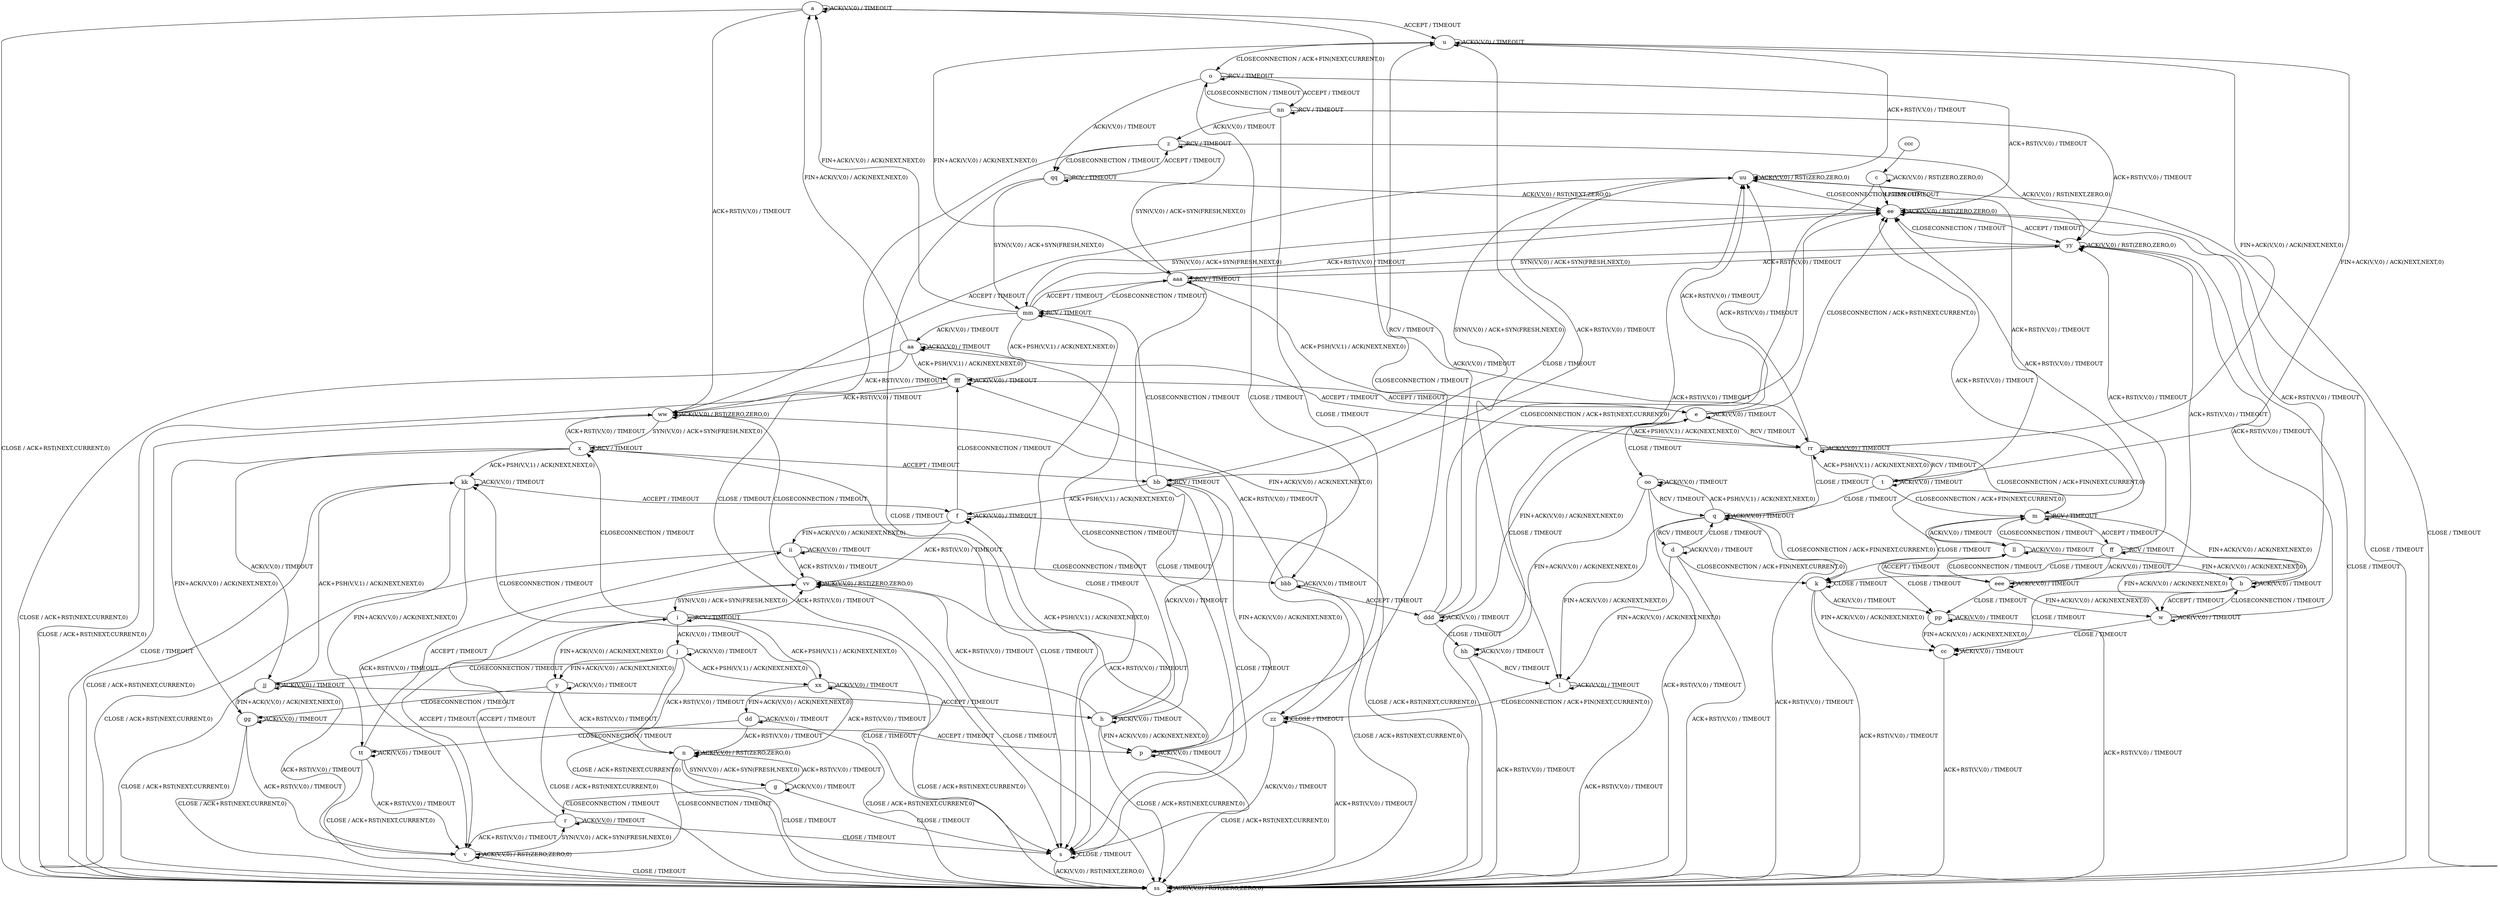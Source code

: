 digraph "" {
	graph ["Incoming time"=371.4681611061096,
		"Outgoing time"=347.6958487033844,
		Output="{'States': 58, 'Transitions': 685, 'Filename': '../results/tcp/TCP_Linux_Server-TCP_Linux_Server-z3-1.dot'}",
		Reference="{'States': 58, 'Transitions': 685, 'Filename': '../subjects/tcp/TCP_Linux_Server.dot'}",
		Solver=z3,
		Updated="{'States': 58, 'Transitions': 685, 'Filename': '../subjects/tcp/TCP_Linux_Server.dot'}",
		"f-measure"=1.0,
		precision=1.0,
		recall=1.0
	];
	a -> a [key=0,
	label="ACK(V,V,0) / TIMEOUT"];
a -> u [key=0,
label="ACCEPT / TIMEOUT"];
a -> ss [key=0,
label="CLOSE / ACK+RST(NEXT,CURRENT,0)"];
a -> ww [key=0,
label="ACK+RST(V,V,0) / TIMEOUT"];
b -> b [key=0,
label="ACK(V,V,0) / TIMEOUT"];
b -> w [key=0,
label="ACCEPT / TIMEOUT"];
b -> cc [key=0,
label="CLOSE / TIMEOUT"];
b -> ee [key=0,
label="ACK+RST(V,V,0) / TIMEOUT"];
c -> c [key=0,
label="ACK(V,V,0) / RST(ZERO,ZERO,0)"];
c -> ee [key=0,
label="LISTEN / TIMEOUT"];
c -> ss [key=0,
label="CLOSE / TIMEOUT"];
d -> d [key=0,
label="ACK(V,V,0) / TIMEOUT"];
d -> k [key=0,
label="CLOSECONNECTION / ACK+FIN(NEXT,CURRENT,0)"];
d -> l [key=0,
label="FIN+ACK(V,V,0) / ACK(NEXT,NEXT,0)"];
d -> q [key=0,
label="CLOSE / TIMEOUT"];
d -> ss [key=0,
label="ACK+RST(V,V,0) / TIMEOUT"];
e -> e [key=0,
label="ACK(V,V,0) / TIMEOUT"];
e -> ee [key=0,
label="CLOSECONNECTION / ACK+RST(NEXT,CURRENT,0)"];
e -> oo [key=0,
label="CLOSE / TIMEOUT"];
e -> rr [key=0,
label="RCV / TIMEOUT"];
e -> uu [key=0,
label="ACK+RST(V,V,0) / TIMEOUT"];
e -> ddd [key=0,
label="FIN+ACK(V,V,0) / ACK(NEXT,NEXT,0)"];
f -> f [key=0,
label="ACK(V,V,0) / TIMEOUT"];
f -> ii [key=0,
label="FIN+ACK(V,V,0) / ACK(NEXT,NEXT,0)"];
f -> ss [key=0,
label="CLOSE / ACK+RST(NEXT,CURRENT,0)"];
f -> vv [key=0,
label="ACK+RST(V,V,0) / TIMEOUT"];
f -> fff [key=0,
label="CLOSECONNECTION / TIMEOUT"];
g -> g [key=0,
label="ACK(V,V,0) / TIMEOUT"];
g -> n [key=0,
label="ACK+RST(V,V,0) / TIMEOUT"];
g -> r [key=0,
label="CLOSECONNECTION / TIMEOUT"];
g -> s [key=0,
label="CLOSE / TIMEOUT"];
h -> f [key=0,
label="ACK+PSH(V,V,1) / ACK(NEXT,NEXT,0)"];
h -> h [key=0,
label="ACK(V,V,0) / TIMEOUT"];
h -> p [key=0,
label="FIN+ACK(V,V,0) / ACK(NEXT,NEXT,0)"];
h -> aa [key=0,
label="CLOSECONNECTION / TIMEOUT"];
h -> ss [key=0,
label="CLOSE / ACK+RST(NEXT,CURRENT,0)"];
h -> vv [key=0,
label="ACK+RST(V,V,0) / TIMEOUT"];
i -> i [key=0,
label="RCV / TIMEOUT"];
i -> j [key=0,
label="ACK(V,V,0) / TIMEOUT"];
i -> s [key=0,
label="CLOSE / TIMEOUT"];
i -> x [key=0,
label="CLOSECONNECTION / TIMEOUT"];
i -> y [key=0,
label="FIN+ACK(V,V,0) / ACK(NEXT,NEXT,0)"];
i -> vv [key=0,
label="ACK+RST(V,V,0) / TIMEOUT"];
i -> xx [key=0,
label="ACK+PSH(V,V,1) / ACK(NEXT,NEXT,0)"];
j -> j [key=0,
label="ACK(V,V,0) / TIMEOUT"];
j -> n [key=0,
label="ACK+RST(V,V,0) / TIMEOUT"];
j -> y [key=0,
label="FIN+ACK(V,V,0) / ACK(NEXT,NEXT,0)"];
j -> jj [key=0,
label="CLOSECONNECTION / TIMEOUT"];
j -> ss [key=0,
label="CLOSE / ACK+RST(NEXT,CURRENT,0)"];
j -> xx [key=0,
label="ACK+PSH(V,V,1) / ACK(NEXT,NEXT,0)"];
k -> k [key=0,
label="CLOSE / TIMEOUT"];
k -> cc [key=0,
label="FIN+ACK(V,V,0) / ACK(NEXT,NEXT,0)"];
k -> pp [key=0,
label="ACK(V,V,0) / TIMEOUT"];
k -> ss [key=0,
label="ACK+RST(V,V,0) / TIMEOUT"];
l -> l [key=0,
label="ACK(V,V,0) / TIMEOUT"];
l -> ss [key=0,
label="ACK+RST(V,V,0) / TIMEOUT"];
l -> zz [key=0,
label="CLOSECONNECTION / ACK+FIN(NEXT,CURRENT,0)"];
m -> b [key=0,
label="FIN+ACK(V,V,0) / ACK(NEXT,NEXT,0)"];
m -> k [key=0,
label="CLOSE / TIMEOUT"];
m -> m [key=0,
label="RCV / TIMEOUT"];
m -> ee [key=0,
label="ACK+RST(V,V,0) / TIMEOUT"];
m -> ff [key=0,
label="ACCEPT / TIMEOUT"];
m -> ll [key=0,
label="ACK(V,V,0) / TIMEOUT"];
n -> g [key=0,
label="SYN(V,V,0) / ACK+SYN(FRESH,NEXT,0)"];
n -> n [key=0,
label="ACK(V,V,0) / RST(ZERO,ZERO,0)"];
n -> v [key=0,
label="CLOSECONNECTION / TIMEOUT"];
n -> ss [key=0,
label="CLOSE / TIMEOUT"];
o -> o [key=0,
label="RCV / TIMEOUT"];
o -> ee [key=0,
label="ACK+RST(V,V,0) / TIMEOUT"];
o -> nn [key=0,
label="ACCEPT / TIMEOUT"];
o -> qq [key=0,
label="ACK(V,V,0) / TIMEOUT"];
o -> zz [key=0,
label="CLOSE / TIMEOUT"];
p -> a [key=0,
label="CLOSECONNECTION / TIMEOUT"];
p -> p [key=0,
label="ACK(V,V,0) / TIMEOUT"];
p -> ss [key=0,
label="CLOSE / ACK+RST(NEXT,CURRENT,0)"];
p -> vv [key=0,
label="ACK+RST(V,V,0) / TIMEOUT"];
q -> d [key=0,
label="RCV / TIMEOUT"];
q -> k [key=0,
label="CLOSECONNECTION / ACK+FIN(NEXT,CURRENT,0)"];
q -> l [key=0,
label="FIN+ACK(V,V,0) / ACK(NEXT,NEXT,0)"];
q -> q [key=0,
label="ACK(V,V,0) / TIMEOUT"];
q -> oo [key=0,
label="ACK+PSH(V,V,1) / ACK(NEXT,NEXT,0)"];
q -> ss [key=0,
label="ACK+RST(V,V,0) / TIMEOUT"];
r -> i [key=0,
label="ACCEPT / TIMEOUT"];
r -> r [key=0,
label="ACK(V,V,0) / TIMEOUT"];
r -> s [key=0,
label="CLOSE / TIMEOUT"];
r -> v [key=0,
label="ACK+RST(V,V,0) / TIMEOUT"];
s -> s [key=0,
label="CLOSE / TIMEOUT"];
s -> ss [key=0,
label="ACK(V,V,0) / RST(NEXT,ZERO,0)"];
t -> m [key=0,
label="CLOSECONNECTION / ACK+FIN(NEXT,CURRENT,0)"];
t -> q [key=0,
label="CLOSE / TIMEOUT"];
t -> t [key=0,
label="ACK(V,V,0) / TIMEOUT"];
t -> u [key=0,
label="FIN+ACK(V,V,0) / ACK(NEXT,NEXT,0)"];
t -> rr [key=0,
label="ACK+PSH(V,V,1) / ACK(NEXT,NEXT,0)"];
t -> uu [key=0,
label="ACK+RST(V,V,0) / TIMEOUT"];
u -> l [key=0,
label="CLOSE / TIMEOUT"];
u -> o [key=0,
label="CLOSECONNECTION / ACK+FIN(NEXT,CURRENT,0)"];
u -> u [key=0,
label="ACK(V,V,0) / TIMEOUT"];
u -> uu [key=0,
label="ACK+RST(V,V,0) / TIMEOUT"];
v -> r [key=0,
label="SYN(V,V,0) / ACK+SYN(FRESH,NEXT,0)"];
v -> v [key=0,
label="ACK(V,V,0) / RST(ZERO,ZERO,0)"];
v -> ss [key=0,
label="CLOSE / TIMEOUT"];
v -> vv [key=0,
label="ACCEPT / TIMEOUT"];
w -> b [key=0,
label="CLOSECONNECTION / TIMEOUT"];
w -> w [key=0,
label="ACK(V,V,0) / TIMEOUT"];
w -> cc [key=0,
label="CLOSE / TIMEOUT"];
w -> yy [key=0,
label="ACK+RST(V,V,0) / TIMEOUT"];
x -> s [key=0,
label="CLOSE / TIMEOUT"];
x -> x [key=0,
label="RCV / TIMEOUT"];
x -> bb [key=0,
label="ACCEPT / TIMEOUT"];
x -> gg [key=0,
label="FIN+ACK(V,V,0) / ACK(NEXT,NEXT,0)"];
x -> jj [key=0,
label="ACK(V,V,0) / TIMEOUT"];
x -> kk [key=0,
label="ACK+PSH(V,V,1) / ACK(NEXT,NEXT,0)"];
x -> ww [key=0,
label="ACK+RST(V,V,0) / TIMEOUT"];
y -> n [key=0,
label="ACK+RST(V,V,0) / TIMEOUT"];
y -> y [key=0,
label="ACK(V,V,0) / TIMEOUT"];
y -> gg [key=0,
label="CLOSECONNECTION / TIMEOUT"];
y -> ss [key=0,
label="CLOSE / ACK+RST(NEXT,CURRENT,0)"];
z -> s [key=0,
label="CLOSE / TIMEOUT"];
z -> z [key=0,
label="RCV / TIMEOUT"];
z -> qq [key=0,
label="CLOSECONNECTION / TIMEOUT"];
z -> yy [key=0,
label="ACK(V,V,0) / RST(NEXT,ZERO,0)"];
z -> aaa [key=0,
label="SYN(V,V,0) / ACK+SYN(FRESH,NEXT,0)"];
aa -> a [key=0,
label="FIN+ACK(V,V,0) / ACK(NEXT,NEXT,0)"];
aa -> aa [key=0,
label="ACK(V,V,0) / TIMEOUT"];
aa -> rr [key=0,
label="ACCEPT / TIMEOUT"];
aa -> ss [key=0,
label="CLOSE / ACK+RST(NEXT,CURRENT,0)"];
aa -> ww [key=0,
label="ACK+RST(V,V,0) / TIMEOUT"];
aa -> fff [key=0,
label="ACK+PSH(V,V,1) / ACK(NEXT,NEXT,0)"];
bb -> f [key=0,
label="ACK+PSH(V,V,1) / ACK(NEXT,NEXT,0)"];
bb -> h [key=0,
label="ACK(V,V,0) / TIMEOUT"];
bb -> p [key=0,
label="FIN+ACK(V,V,0) / ACK(NEXT,NEXT,0)"];
bb -> s [key=0,
label="CLOSE / TIMEOUT"];
bb -> bb [key=0,
label="RCV / TIMEOUT"];
bb -> mm [key=0,
label="CLOSECONNECTION / TIMEOUT"];
bb -> uu [key=0,
label="ACK+RST(V,V,0) / TIMEOUT"];
cc -> cc [key=0,
label="ACK(V,V,0) / TIMEOUT"];
cc -> ss [key=0,
label="ACK+RST(V,V,0) / TIMEOUT"];
dd -> n [key=0,
label="ACK+RST(V,V,0) / TIMEOUT"];
dd -> dd [key=0,
label="ACK(V,V,0) / TIMEOUT"];
dd -> ss [key=0,
label="CLOSE / ACK+RST(NEXT,CURRENT,0)"];
dd -> tt [key=0,
label="CLOSECONNECTION / TIMEOUT"];
ee -> ee [key=0,
label="ACK(V,V,0) / RST(ZERO,ZERO,0)"];
ee -> mm [key=0,
label="SYN(V,V,0) / ACK+SYN(FRESH,NEXT,0)"];
ee -> ss [key=0,
label="CLOSE / TIMEOUT"];
ee -> yy [key=0,
label="ACCEPT / TIMEOUT"];
ff -> k [key=0,
label="CLOSE / TIMEOUT"];
ff -> m [key=0,
label="CLOSECONNECTION / TIMEOUT"];
ff -> w [key=0,
label="FIN+ACK(V,V,0) / ACK(NEXT,NEXT,0)"];
ff -> ff [key=0,
label="RCV / TIMEOUT"];
ff -> yy [key=0,
label="ACK+RST(V,V,0) / TIMEOUT"];
ff -> eee [key=0,
label="ACK(V,V,0) / TIMEOUT"];
gg -> p [key=0,
label="ACCEPT / TIMEOUT"];
gg -> v [key=0,
label="ACK+RST(V,V,0) / TIMEOUT"];
gg -> gg [key=0,
label="ACK(V,V,0) / TIMEOUT"];
gg -> ss [key=0,
label="CLOSE / ACK+RST(NEXT,CURRENT,0)"];
hh -> l [key=0,
label="RCV / TIMEOUT"];
hh -> hh [key=0,
label="ACK(V,V,0) / TIMEOUT"];
hh -> ss [key=0,
label="ACK+RST(V,V,0) / TIMEOUT"];
ii -> ii [key=0,
label="ACK(V,V,0) / TIMEOUT"];
ii -> ss [key=0,
label="CLOSE / ACK+RST(NEXT,CURRENT,0)"];
ii -> vv [key=0,
label="ACK+RST(V,V,0) / TIMEOUT"];
ii -> bbb [key=0,
label="CLOSECONNECTION / TIMEOUT"];
jj -> h [key=0,
label="ACCEPT / TIMEOUT"];
jj -> v [key=0,
label="ACK+RST(V,V,0) / TIMEOUT"];
jj -> gg [key=0,
label="FIN+ACK(V,V,0) / ACK(NEXT,NEXT,0)"];
jj -> jj [key=0,
label="ACK(V,V,0) / TIMEOUT"];
jj -> kk [key=0,
label="ACK+PSH(V,V,1) / ACK(NEXT,NEXT,0)"];
jj -> ss [key=0,
label="CLOSE / ACK+RST(NEXT,CURRENT,0)"];
kk -> f [key=0,
label="ACCEPT / TIMEOUT"];
kk -> v [key=0,
label="ACK+RST(V,V,0) / TIMEOUT"];
kk -> kk [key=0,
label="ACK(V,V,0) / TIMEOUT"];
kk -> ss [key=0,
label="CLOSE / ACK+RST(NEXT,CURRENT,0)"];
kk -> tt [key=0,
label="FIN+ACK(V,V,0) / ACK(NEXT,NEXT,0)"];
ll -> b [key=0,
label="FIN+ACK(V,V,0) / ACK(NEXT,NEXT,0)"];
ll -> ee [key=0,
label="ACK+RST(V,V,0) / TIMEOUT"];
ll -> ll [key=0,
label="ACK(V,V,0) / TIMEOUT"];
ll -> pp [key=0,
label="CLOSE / TIMEOUT"];
ll -> eee [key=0,
label="ACCEPT / TIMEOUT"];
mm -> a [key=0,
label="FIN+ACK(V,V,0) / ACK(NEXT,NEXT,0)"];
mm -> s [key=0,
label="CLOSE / TIMEOUT"];
mm -> aa [key=0,
label="ACK(V,V,0) / TIMEOUT"];
mm -> ee [key=0,
label="ACK+RST(V,V,0) / TIMEOUT"];
mm -> mm [key=0,
label="RCV / TIMEOUT"];
mm -> aaa [key=0,
label="ACCEPT / TIMEOUT"];
mm -> fff [key=0,
label="ACK+PSH(V,V,1) / ACK(NEXT,NEXT,0)"];
nn -> o [key=0,
label="CLOSECONNECTION / TIMEOUT"];
nn -> z [key=0,
label="ACK(V,V,0) / TIMEOUT"];
nn -> nn [key=0,
label="RCV / TIMEOUT"];
nn -> yy [key=0,
label="ACK+RST(V,V,0) / TIMEOUT"];
nn -> zz [key=0,
label="CLOSE / TIMEOUT"];
oo -> q [key=0,
label="RCV / TIMEOUT"];
oo -> hh [key=0,
label="FIN+ACK(V,V,0) / ACK(NEXT,NEXT,0)"];
oo -> oo [key=0,
label="ACK(V,V,0) / TIMEOUT"];
oo -> ss [key=0,
label="ACK+RST(V,V,0) / TIMEOUT"];
pp -> cc [key=0,
label="FIN+ACK(V,V,0) / ACK(NEXT,NEXT,0)"];
pp -> pp [key=0,
label="ACK(V,V,0) / TIMEOUT"];
pp -> ss [key=0,
label="ACK+RST(V,V,0) / TIMEOUT"];
qq -> s [key=0,
label="CLOSE / TIMEOUT"];
qq -> z [key=0,
label="ACCEPT / TIMEOUT"];
qq -> ee [key=0,
label="ACK(V,V,0) / RST(NEXT,ZERO,0)"];
qq -> mm [key=0,
label="SYN(V,V,0) / ACK+SYN(FRESH,NEXT,0)"];
qq -> qq [key=0,
label="RCV / TIMEOUT"];
rr -> e [key=0,
label="ACK+PSH(V,V,1) / ACK(NEXT,NEXT,0)"];
rr -> m [key=0,
label="CLOSECONNECTION / ACK+FIN(NEXT,CURRENT,0)"];
rr -> q [key=0,
label="CLOSE / TIMEOUT"];
rr -> t [key=0,
label="RCV / TIMEOUT"];
rr -> u [key=0,
label="FIN+ACK(V,V,0) / ACK(NEXT,NEXT,0)"];
rr -> rr [key=0,
label="ACK(V,V,0) / TIMEOUT"];
rr -> uu [key=0,
label="ACK+RST(V,V,0) / TIMEOUT"];
ss -> ss [key=0,
label="ACK(V,V,0) / RST(ZERO,ZERO,0)"];
tt -> v [key=0,
label="ACK+RST(V,V,0) / TIMEOUT"];
tt -> ii [key=0,
label="ACCEPT / TIMEOUT"];
tt -> ss [key=0,
label="CLOSE / ACK+RST(NEXT,CURRENT,0)"];
tt -> tt [key=0,
label="ACK(V,V,0) / TIMEOUT"];
uu -> bb [key=0,
label="SYN(V,V,0) / ACK+SYN(FRESH,NEXT,0)"];
uu -> ee [key=0,
label="CLOSECONNECTION / TIMEOUT"];
uu -> ss [key=0,
label="CLOSE / TIMEOUT"];
uu -> uu [key=0,
label="ACK(V,V,0) / RST(ZERO,ZERO,0)"];
vv -> i [key=0,
label="SYN(V,V,0) / ACK+SYN(FRESH,NEXT,0)"];
vv -> ss [key=0,
label="CLOSE / TIMEOUT"];
vv -> vv [key=0,
label="ACK(V,V,0) / RST(ZERO,ZERO,0)"];
vv -> ww [key=0,
label="CLOSECONNECTION / TIMEOUT"];
ww -> x [key=0,
label="SYN(V,V,0) / ACK+SYN(FRESH,NEXT,0)"];
ww -> ss [key=0,
label="CLOSE / TIMEOUT"];
ww -> uu [key=0,
label="ACCEPT / TIMEOUT"];
ww -> ww [key=0,
label="ACK(V,V,0) / RST(ZERO,ZERO,0)"];
xx -> n [key=0,
label="ACK+RST(V,V,0) / TIMEOUT"];
xx -> dd [key=0,
label="FIN+ACK(V,V,0) / ACK(NEXT,NEXT,0)"];
xx -> kk [key=0,
label="CLOSECONNECTION / TIMEOUT"];
xx -> ss [key=0,
label="CLOSE / ACK+RST(NEXT,CURRENT,0)"];
xx -> xx [key=0,
label="ACK(V,V,0) / TIMEOUT"];
yy -> ee [key=0,
label="CLOSECONNECTION / TIMEOUT"];
yy -> ss [key=0,
label="CLOSE / TIMEOUT"];
yy -> yy [key=0,
label="ACK(V,V,0) / RST(ZERO,ZERO,0)"];
yy -> aaa [key=0,
label="SYN(V,V,0) / ACK+SYN(FRESH,NEXT,0)"];
zz -> s [key=0,
label="ACK(V,V,0) / TIMEOUT"];
zz -> ss [key=0,
label="ACK+RST(V,V,0) / TIMEOUT"];
zz -> zz [key=0,
label="CLOSE / TIMEOUT"];
aaa -> e [key=0,
label="ACK+PSH(V,V,1) / ACK(NEXT,NEXT,0)"];
aaa -> s [key=0,
label="CLOSE / TIMEOUT"];
aaa -> u [key=0,
label="FIN+ACK(V,V,0) / ACK(NEXT,NEXT,0)"];
aaa -> mm [key=0,
label="CLOSECONNECTION / TIMEOUT"];
aaa -> rr [key=0,
label="ACK(V,V,0) / TIMEOUT"];
aaa -> yy [key=0,
label="ACK+RST(V,V,0) / TIMEOUT"];
aaa -> aaa [key=0,
label="RCV / TIMEOUT"];
bbb -> ss [key=0,
label="CLOSE / ACK+RST(NEXT,CURRENT,0)"];
bbb -> ww [key=0,
label="ACK+RST(V,V,0) / TIMEOUT"];
bbb -> bbb [key=0,
label="ACK(V,V,0) / TIMEOUT"];
bbb -> ddd [key=0,
label="ACCEPT / TIMEOUT"];
ccc -> c [key=0];
ddd -> u [key=0,
label="RCV / TIMEOUT"];
ddd -> ee [key=0,
label="CLOSECONNECTION / ACK+RST(NEXT,CURRENT,0)"];
ddd -> hh [key=0,
label="CLOSE / TIMEOUT"];
ddd -> uu [key=0,
label="ACK+RST(V,V,0) / TIMEOUT"];
ddd -> ddd [key=0,
label="ACK(V,V,0) / TIMEOUT"];
eee -> w [key=0,
label="FIN+ACK(V,V,0) / ACK(NEXT,NEXT,0)"];
eee -> ll [key=0,
label="CLOSECONNECTION / TIMEOUT"];
eee -> pp [key=0,
label="CLOSE / TIMEOUT"];
eee -> yy [key=0,
label="ACK+RST(V,V,0) / TIMEOUT"];
eee -> eee [key=0,
label="ACK(V,V,0) / TIMEOUT"];
fff -> e [key=0,
label="ACCEPT / TIMEOUT"];
fff -> ss [key=0,
label="CLOSE / ACK+RST(NEXT,CURRENT,0)"];
fff -> ww [key=0,
label="ACK+RST(V,V,0) / TIMEOUT"];
fff -> bbb [key=0,
label="FIN+ACK(V,V,0) / ACK(NEXT,NEXT,0)"];
fff -> fff [key=0,
label="ACK(V,V,0) / TIMEOUT"];
}
